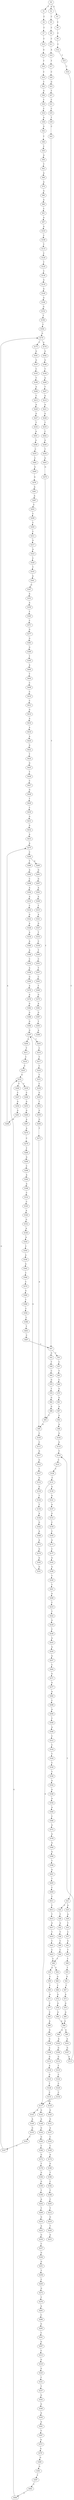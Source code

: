 strict digraph  {
	S0 -> S1 [ label = T ];
	S0 -> S2 [ label = G ];
	S0 -> S3 [ label = C ];
	S1 -> S4 [ label = C ];
	S2 -> S5 [ label = C ];
	S3 -> S6 [ label = C ];
	S4 -> S7 [ label = C ];
	S5 -> S8 [ label = C ];
	S6 -> S9 [ label = C ];
	S7 -> S10 [ label = C ];
	S8 -> S11 [ label = C ];
	S9 -> S12 [ label = C ];
	S10 -> S13 [ label = A ];
	S11 -> S14 [ label = A ];
	S12 -> S15 [ label = T ];
	S13 -> S16 [ label = T ];
	S14 -> S17 [ label = T ];
	S15 -> S18 [ label = T ];
	S16 -> S19 [ label = C ];
	S17 -> S20 [ label = C ];
	S18 -> S21 [ label = C ];
	S19 -> S22 [ label = T ];
	S20 -> S23 [ label = G ];
	S21 -> S24 [ label = C ];
	S21 -> S25 [ label = G ];
	S22 -> S26 [ label = G ];
	S23 -> S27 [ label = T ];
	S24 -> S28 [ label = T ];
	S25 -> S29 [ label = A ];
	S26 -> S30 [ label = C ];
	S27 -> S31 [ label = C ];
	S28 -> S32 [ label = G ];
	S29 -> S33 [ label = T ];
	S30 -> S34 [ label = C ];
	S31 -> S35 [ label = C ];
	S32 -> S36 [ label = T ];
	S33 -> S37 [ label = C ];
	S34 -> S38 [ label = A ];
	S35 -> S39 [ label = T ];
	S36 -> S40 [ label = C ];
	S37 -> S41 [ label = G ];
	S38 -> S42 [ label = G ];
	S39 -> S43 [ label = C ];
	S40 -> S44 [ label = C ];
	S41 -> S45 [ label = T ];
	S42 -> S46 [ label = T ];
	S43 -> S47 [ label = T ];
	S44 -> S48 [ label = T ];
	S45 -> S49 [ label = T ];
	S46 -> S50 [ label = C ];
	S47 -> S51 [ label = T ];
	S47 -> S52 [ label = G ];
	S48 -> S53 [ label = A ];
	S48 -> S54 [ label = T ];
	S49 -> S55 [ label = T ];
	S50 -> S56 [ label = G ];
	S51 -> S57 [ label = C ];
	S52 -> S58 [ label = T ];
	S53 -> S59 [ label = C ];
	S54 -> S60 [ label = G ];
	S55 -> S61 [ label = G ];
	S56 -> S62 [ label = T ];
	S57 -> S63 [ label = T ];
	S58 -> S64 [ label = C ];
	S59 -> S65 [ label = T ];
	S60 -> S66 [ label = T ];
	S61 -> S67 [ label = T ];
	S62 -> S68 [ label = A ];
	S63 -> S69 [ label = C ];
	S64 -> S70 [ label = G ];
	S65 -> S71 [ label = A ];
	S66 -> S72 [ label = A ];
	S67 -> S73 [ label = A ];
	S68 -> S74 [ label = A ];
	S69 -> S75 [ label = G ];
	S70 -> S76 [ label = T ];
	S71 -> S77 [ label = C ];
	S72 -> S78 [ label = G ];
	S73 -> S79 [ label = G ];
	S74 -> S80 [ label = G ];
	S75 -> S81 [ label = G ];
	S76 -> S82 [ label = G ];
	S77 -> S83 [ label = C ];
	S78 -> S84 [ label = G ];
	S79 -> S85 [ label = G ];
	S80 -> S86 [ label = A ];
	S81 -> S87 [ label = A ];
	S82 -> S88 [ label = G ];
	S83 -> S89 [ label = A ];
	S84 -> S90 [ label = A ];
	S85 -> S90 [ label = A ];
	S86 -> S91 [ label = C ];
	S87 -> S92 [ label = G ];
	S88 -> S93 [ label = T ];
	S89 -> S94 [ label = G ];
	S90 -> S95 [ label = G ];
	S90 -> S96 [ label = A ];
	S91 -> S97 [ label = G ];
	S92 -> S98 [ label = A ];
	S93 -> S99 [ label = A ];
	S94 -> S100 [ label = G ];
	S95 -> S101 [ label = A ];
	S96 -> S102 [ label = A ];
	S97 -> S103 [ label = G ];
	S98 -> S104 [ label = G ];
	S99 -> S105 [ label = C ];
	S100 -> S106 [ label = A ];
	S101 -> S107 [ label = G ];
	S102 -> S108 [ label = G ];
	S103 -> S109 [ label = C ];
	S104 -> S110 [ label = G ];
	S105 -> S111 [ label = C ];
	S106 -> S112 [ label = G ];
	S107 -> S113 [ label = G ];
	S108 -> S114 [ label = G ];
	S109 -> S115 [ label = T ];
	S110 -> S116 [ label = T ];
	S111 -> S117 [ label = G ];
	S112 -> S118 [ label = A ];
	S113 -> S116 [ label = T ];
	S114 -> S119 [ label = T ];
	S115 -> S120 [ label = C ];
	S116 -> S121 [ label = C ];
	S117 -> S122 [ label = G ];
	S118 -> S123 [ label = G ];
	S119 -> S124 [ label = C ];
	S120 -> S125 [ label = T ];
	S121 -> S126 [ label = C ];
	S122 -> S127 [ label = T ];
	S123 -> S128 [ label = T ];
	S124 -> S129 [ label = C ];
	S125 -> S130 [ label = C ];
	S126 -> S131 [ label = C ];
	S127 -> S132 [ label = G ];
	S128 -> S133 [ label = C ];
	S129 -> S134 [ label = C ];
	S130 -> S135 [ label = G ];
	S131 -> S136 [ label = A ];
	S131 -> S137 [ label = G ];
	S132 -> S138 [ label = G ];
	S133 -> S139 [ label = A ];
	S134 -> S137 [ label = G ];
	S135 -> S140 [ label = A ];
	S136 -> S141 [ label = G ];
	S137 -> S142 [ label = G ];
	S137 -> S143 [ label = A ];
	S138 -> S144 [ label = T ];
	S139 -> S145 [ label = G ];
	S140 -> S146 [ label = A ];
	S141 -> S147 [ label = A ];
	S142 -> S148 [ label = A ];
	S143 -> S149 [ label = A ];
	S144 -> S150 [ label = T ];
	S145 -> S151 [ label = G ];
	S146 -> S152 [ label = G ];
	S147 -> S153 [ label = G ];
	S148 -> S154 [ label = G ];
	S149 -> S155 [ label = G ];
	S150 -> S156 [ label = A ];
	S151 -> S157 [ label = A ];
	S152 -> S158 [ label = T ];
	S153 -> S159 [ label = C ];
	S154 -> S160 [ label = G ];
	S155 -> S161 [ label = T ];
	S156 -> S162 [ label = G ];
	S157 -> S163 [ label = C ];
	S158 -> S164 [ label = C ];
	S159 -> S165 [ label = C ];
	S160 -> S166 [ label = C ];
	S161 -> S167 [ label = C ];
	S162 -> S168 [ label = A ];
	S163 -> S169 [ label = C ];
	S164 -> S170 [ label = G ];
	S165 -> S171 [ label = A ];
	S166 -> S172 [ label = G ];
	S167 -> S170 [ label = G ];
	S168 -> S173 [ label = A ];
	S169 -> S174 [ label = A ];
	S170 -> S175 [ label = C ];
	S170 -> S176 [ label = A ];
	S171 -> S177 [ label = C ];
	S172 -> S178 [ label = T ];
	S173 -> S179 [ label = G ];
	S174 -> S180 [ label = G ];
	S175 -> S181 [ label = G ];
	S176 -> S182 [ label = G ];
	S177 -> S183 [ label = G ];
	S178 -> S184 [ label = G ];
	S179 -> S185 [ label = G ];
	S180 -> S186 [ label = T ];
	S181 -> S187 [ label = G ];
	S182 -> S188 [ label = G ];
	S183 -> S189 [ label = G ];
	S184 -> S190 [ label = G ];
	S185 -> S191 [ label = G ];
	S186 -> S192 [ label = C ];
	S187 -> S193 [ label = C ];
	S188 -> S194 [ label = T ];
	S189 -> S195 [ label = T ];
	S190 -> S196 [ label = T ];
	S191 -> S197 [ label = G ];
	S192 -> S198 [ label = T ];
	S193 -> S199 [ label = T ];
	S194 -> S200 [ label = A ];
	S195 -> S201 [ label = T ];
	S196 -> S202 [ label = A ];
	S197 -> S203 [ label = T ];
	S197 -> S204 [ label = G ];
	S198 -> S205 [ label = C ];
	S199 -> S206 [ label = A ];
	S200 -> S207 [ label = T ];
	S201 -> S208 [ label = A ];
	S202 -> S209 [ label = T ];
	S203 -> S210 [ label = C ];
	S204 -> S211 [ label = T ];
	S205 -> S212 [ label = T ];
	S206 -> S213 [ label = T ];
	S207 -> S214 [ label = A ];
	S208 -> S215 [ label = C ];
	S209 -> S216 [ label = G ];
	S210 -> S217 [ label = T ];
	S211 -> S218 [ label = C ];
	S212 -> S219 [ label = G ];
	S213 -> S220 [ label = A ];
	S214 -> S221 [ label = A ];
	S215 -> S222 [ label = T ];
	S216 -> S223 [ label = A ];
	S217 -> S224 [ label = C ];
	S218 -> S225 [ label = C ];
	S219 -> S226 [ label = T ];
	S220 -> S227 [ label = G ];
	S221 -> S228 [ label = G ];
	S222 -> S229 [ label = G ];
	S223 -> S230 [ label = G ];
	S224 -> S231 [ label = T ];
	S225 -> S232 [ label = G ];
	S226 -> S233 [ label = A ];
	S227 -> S234 [ label = T ];
	S228 -> S235 [ label = T ];
	S229 -> S236 [ label = C ];
	S230 -> S237 [ label = C ];
	S231 -> S238 [ label = C ];
	S232 -> S239 [ label = C ];
	S232 -> S240 [ label = T ];
	S234 -> S241 [ label = A ];
	S235 -> S242 [ label = C ];
	S236 -> S243 [ label = A ];
	S237 -> S244 [ label = G ];
	S238 -> S245 [ label = G ];
	S239 -> S246 [ label = C ];
	S240 -> S247 [ label = C ];
	S241 -> S248 [ label = G ];
	S242 -> S249 [ label = G ];
	S243 -> S250 [ label = G ];
	S244 -> S251 [ label = G ];
	S245 -> S252 [ label = T ];
	S246 -> S253 [ label = G ];
	S247 -> S254 [ label = G ];
	S248 -> S255 [ label = C ];
	S249 -> S256 [ label = T ];
	S250 -> S257 [ label = A ];
	S251 -> S258 [ label = T ];
	S252 -> S259 [ label = G ];
	S253 -> S260 [ label = G ];
	S254 -> S261 [ label = G ];
	S255 -> S262 [ label = C ];
	S256 -> S263 [ label = G ];
	S257 -> S264 [ label = C ];
	S258 -> S265 [ label = C ];
	S259 -> S266 [ label = G ];
	S260 -> S267 [ label = A ];
	S261 -> S268 [ label = A ];
	S262 -> S269 [ label = G ];
	S263 -> S270 [ label = G ];
	S264 -> S271 [ label = G ];
	S265 -> S272 [ label = G ];
	S266 -> S273 [ label = T ];
	S267 -> S274 [ label = A ];
	S268 -> S275 [ label = A ];
	S269 -> S276 [ label = A ];
	S270 -> S93 [ label = T ];
	S271 -> S277 [ label = G ];
	S272 -> S278 [ label = C ];
	S273 -> S99 [ label = A ];
	S274 -> S279 [ label = C ];
	S275 -> S280 [ label = C ];
	S276 -> S281 [ label = A ];
	S277 -> S282 [ label = A ];
	S278 -> S283 [ label = A ];
	S279 -> S284 [ label = T ];
	S280 -> S285 [ label = A ];
	S280 -> S286 [ label = T ];
	S281 -> S287 [ label = A ];
	S282 -> S288 [ label = C ];
	S283 -> S289 [ label = C ];
	S284 -> S290 [ label = G ];
	S285 -> S291 [ label = G ];
	S286 -> S292 [ label = A ];
	S287 -> S293 [ label = C ];
	S288 -> S294 [ label = A ];
	S289 -> S295 [ label = G ];
	S290 -> S296 [ label = C ];
	S291 -> S297 [ label = G ];
	S292 -> S298 [ label = C ];
	S293 -> S299 [ label = C ];
	S294 -> S300 [ label = C ];
	S295 -> S301 [ label = C ];
	S296 -> S302 [ label = A ];
	S297 -> S303 [ label = A ];
	S298 -> S304 [ label = A ];
	S299 -> S305 [ label = C ];
	S300 -> S306 [ label = A ];
	S301 -> S307 [ label = G ];
	S302 -> S308 [ label = A ];
	S303 -> S309 [ label = A ];
	S304 -> S310 [ label = A ];
	S305 -> S311 [ label = C ];
	S306 -> S312 [ label = C ];
	S307 -> S313 [ label = C ];
	S308 -> S314 [ label = C ];
	S309 -> S315 [ label = T ];
	S310 -> S316 [ label = C ];
	S311 -> S317 [ label = G ];
	S312 -> S318 [ label = C ];
	S313 -> S319 [ label = G ];
	S314 -> S320 [ label = C ];
	S315 -> S321 [ label = A ];
	S316 -> S322 [ label = G ];
	S317 -> S323 [ label = A ];
	S318 -> S324 [ label = T ];
	S319 -> S325 [ label = G ];
	S320 -> S326 [ label = A ];
	S321 -> S327 [ label = G ];
	S322 -> S328 [ label = A ];
	S323 -> S329 [ label = C ];
	S324 -> S330 [ label = C ];
	S325 -> S331 [ label = C ];
	S326 -> S332 [ label = G ];
	S327 -> S333 [ label = T ];
	S328 -> S334 [ label = A ];
	S329 -> S335 [ label = T ];
	S330 -> S336 [ label = T ];
	S331 -> S337 [ label = T ];
	S332 -> S338 [ label = A ];
	S333 -> S339 [ label = C ];
	S334 -> S340 [ label = A ];
	S335 -> S341 [ label = A ];
	S336 -> S342 [ label = A ];
	S337 -> S343 [ label = G ];
	S338 -> S344 [ label = A ];
	S339 -> S345 [ label = T ];
	S340 -> S346 [ label = A ];
	S341 -> S347 [ label = G ];
	S342 -> S348 [ label = G ];
	S343 -> S349 [ label = G ];
	S344 -> S350 [ label = C ];
	S345 -> S351 [ label = C ];
	S346 -> S352 [ label = C ];
	S347 -> S353 [ label = A ];
	S348 -> S354 [ label = A ];
	S349 -> S355 [ label = A ];
	S350 -> S356 [ label = A ];
	S351 -> S357 [ label = T ];
	S352 -> S358 [ label = A ];
	S353 -> S359 [ label = A ];
	S354 -> S360 [ label = A ];
	S355 -> S361 [ label = A ];
	S356 -> S362 [ label = G ];
	S357 -> S363 [ label = C ];
	S358 -> S364 [ label = G ];
	S359 -> S365 [ label = T ];
	S360 -> S366 [ label = C ];
	S361 -> S367 [ label = T ];
	S362 -> S368 [ label = C ];
	S363 -> S369 [ label = T ];
	S364 -> S370 [ label = A ];
	S365 -> S371 [ label = C ];
	S366 -> S372 [ label = G ];
	S367 -> S373 [ label = G ];
	S368 -> S374 [ label = C ];
	S369 -> S375 [ label = G ];
	S370 -> S376 [ label = A ];
	S371 -> S377 [ label = G ];
	S372 -> S378 [ label = A ];
	S373 -> S379 [ label = G ];
	S374 -> S380 [ label = G ];
	S375 -> S381 [ label = A ];
	S376 -> S382 [ label = G ];
	S377 -> S383 [ label = G ];
	S378 -> S384 [ label = G ];
	S379 -> S385 [ label = G ];
	S380 -> S386 [ label = T ];
	S381 -> S387 [ label = G ];
	S382 -> S388 [ label = G ];
	S383 -> S389 [ label = G ];
	S384 -> S390 [ label = G ];
	S385 -> S391 [ label = G ];
	S386 -> S392 [ label = C ];
	S387 -> S393 [ label = T ];
	S388 -> S394 [ label = G ];
	S389 -> S395 [ label = T ];
	S390 -> S396 [ label = T ];
	S391 -> S397 [ label = T ];
	S392 -> S398 [ label = C ];
	S393 -> S399 [ label = A ];
	S394 -> S197 [ label = G ];
	S395 -> S400 [ label = A ];
	S396 -> S401 [ label = G ];
	S397 -> S402 [ label = C ];
	S398 -> S403 [ label = T ];
	S400 -> S404 [ label = T ];
	S401 -> S405 [ label = T ];
	S402 -> S406 [ label = C ];
	S403 -> S407 [ label = C ];
	S404 -> S408 [ label = C ];
	S405 -> S409 [ label = C ];
	S406 -> S232 [ label = G ];
	S407 -> S47 [ label = T ];
	S408 -> S410 [ label = C ];
	S409 -> S411 [ label = C ];
	S410 -> S412 [ label = C ];
	S411 -> S413 [ label = C ];
	S412 -> S414 [ label = G ];
	S413 -> S415 [ label = T ];
	S414 -> S416 [ label = A ];
	S415 -> S417 [ label = G ];
	S416 -> S418 [ label = A ];
	S417 -> S419 [ label = T ];
	S418 -> S420 [ label = A ];
	S419 -> S421 [ label = C ];
	S420 -> S422 [ label = G ];
	S421 -> S423 [ label = C ];
	S422 -> S424 [ label = T ];
	S423 -> S48 [ label = T ];
	S424 -> S425 [ label = G ];
	S425 -> S426 [ label = T ];
	S426 -> S427 [ label = C ];
	S427 -> S428 [ label = G ];
	S428 -> S429 [ label = T ];
	S429 -> S430 [ label = C ];
	S430 -> S431 [ label = G ];
	S431 -> S432 [ label = G ];
	S432 -> S433 [ label = A ];
	S433 -> S275 [ label = A ];
}

